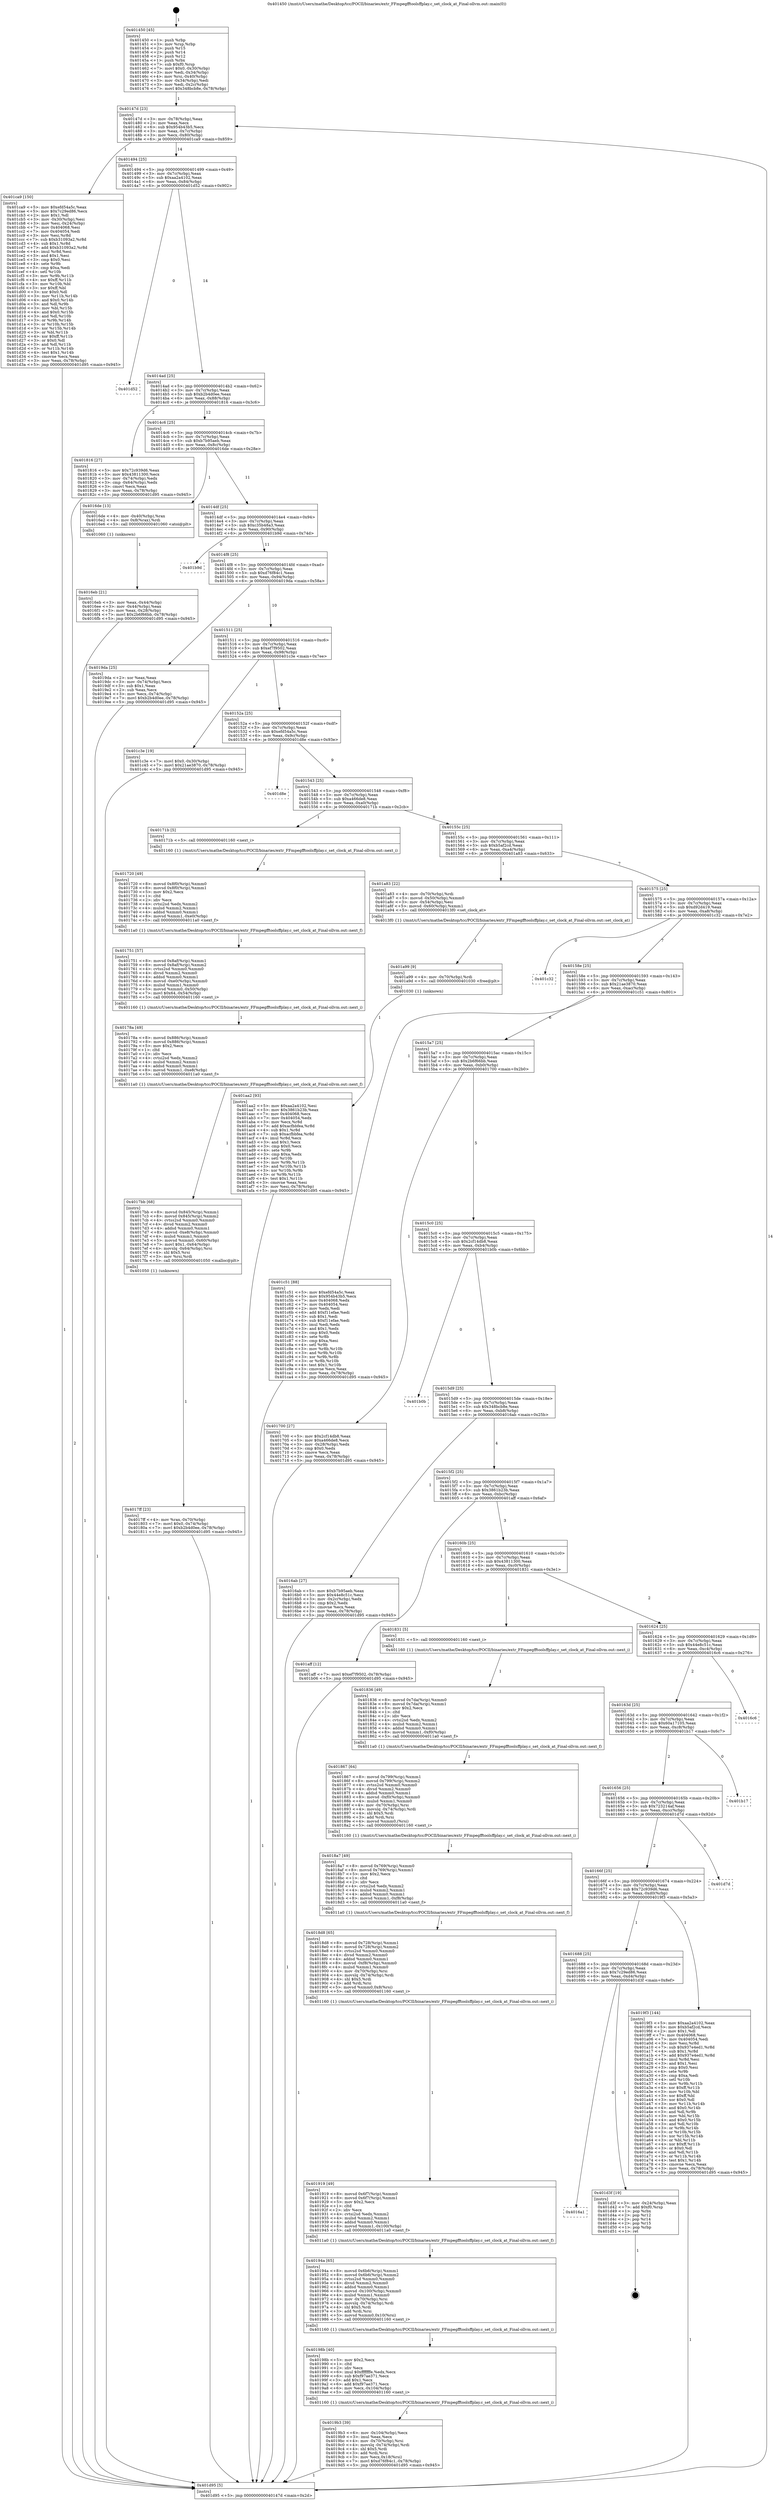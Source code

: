digraph "0x401450" {
  label = "0x401450 (/mnt/c/Users/mathe/Desktop/tcc/POCII/binaries/extr_FFmpegfftoolsffplay.c_set_clock_at_Final-ollvm.out::main(0))"
  labelloc = "t"
  node[shape=record]

  Entry [label="",width=0.3,height=0.3,shape=circle,fillcolor=black,style=filled]
  "0x40147d" [label="{
     0x40147d [23]\l
     | [instrs]\l
     &nbsp;&nbsp;0x40147d \<+3\>: mov -0x78(%rbp),%eax\l
     &nbsp;&nbsp;0x401480 \<+2\>: mov %eax,%ecx\l
     &nbsp;&nbsp;0x401482 \<+6\>: sub $0x954b43b5,%ecx\l
     &nbsp;&nbsp;0x401488 \<+3\>: mov %eax,-0x7c(%rbp)\l
     &nbsp;&nbsp;0x40148b \<+3\>: mov %ecx,-0x80(%rbp)\l
     &nbsp;&nbsp;0x40148e \<+6\>: je 0000000000401ca9 \<main+0x859\>\l
  }"]
  "0x401ca9" [label="{
     0x401ca9 [150]\l
     | [instrs]\l
     &nbsp;&nbsp;0x401ca9 \<+5\>: mov $0xefd54a5c,%eax\l
     &nbsp;&nbsp;0x401cae \<+5\>: mov $0x7c29ed86,%ecx\l
     &nbsp;&nbsp;0x401cb3 \<+2\>: mov $0x1,%dl\l
     &nbsp;&nbsp;0x401cb5 \<+3\>: mov -0x30(%rbp),%esi\l
     &nbsp;&nbsp;0x401cb8 \<+3\>: mov %esi,-0x24(%rbp)\l
     &nbsp;&nbsp;0x401cbb \<+7\>: mov 0x404068,%esi\l
     &nbsp;&nbsp;0x401cc2 \<+7\>: mov 0x404054,%edi\l
     &nbsp;&nbsp;0x401cc9 \<+3\>: mov %esi,%r8d\l
     &nbsp;&nbsp;0x401ccc \<+7\>: sub $0xb31093a2,%r8d\l
     &nbsp;&nbsp;0x401cd3 \<+4\>: sub $0x1,%r8d\l
     &nbsp;&nbsp;0x401cd7 \<+7\>: add $0xb31093a2,%r8d\l
     &nbsp;&nbsp;0x401cde \<+4\>: imul %r8d,%esi\l
     &nbsp;&nbsp;0x401ce2 \<+3\>: and $0x1,%esi\l
     &nbsp;&nbsp;0x401ce5 \<+3\>: cmp $0x0,%esi\l
     &nbsp;&nbsp;0x401ce8 \<+4\>: sete %r9b\l
     &nbsp;&nbsp;0x401cec \<+3\>: cmp $0xa,%edi\l
     &nbsp;&nbsp;0x401cef \<+4\>: setl %r10b\l
     &nbsp;&nbsp;0x401cf3 \<+3\>: mov %r9b,%r11b\l
     &nbsp;&nbsp;0x401cf6 \<+4\>: xor $0xff,%r11b\l
     &nbsp;&nbsp;0x401cfa \<+3\>: mov %r10b,%bl\l
     &nbsp;&nbsp;0x401cfd \<+3\>: xor $0xff,%bl\l
     &nbsp;&nbsp;0x401d00 \<+3\>: xor $0x0,%dl\l
     &nbsp;&nbsp;0x401d03 \<+3\>: mov %r11b,%r14b\l
     &nbsp;&nbsp;0x401d06 \<+4\>: and $0x0,%r14b\l
     &nbsp;&nbsp;0x401d0a \<+3\>: and %dl,%r9b\l
     &nbsp;&nbsp;0x401d0d \<+3\>: mov %bl,%r15b\l
     &nbsp;&nbsp;0x401d10 \<+4\>: and $0x0,%r15b\l
     &nbsp;&nbsp;0x401d14 \<+3\>: and %dl,%r10b\l
     &nbsp;&nbsp;0x401d17 \<+3\>: or %r9b,%r14b\l
     &nbsp;&nbsp;0x401d1a \<+3\>: or %r10b,%r15b\l
     &nbsp;&nbsp;0x401d1d \<+3\>: xor %r15b,%r14b\l
     &nbsp;&nbsp;0x401d20 \<+3\>: or %bl,%r11b\l
     &nbsp;&nbsp;0x401d23 \<+4\>: xor $0xff,%r11b\l
     &nbsp;&nbsp;0x401d27 \<+3\>: or $0x0,%dl\l
     &nbsp;&nbsp;0x401d2a \<+3\>: and %dl,%r11b\l
     &nbsp;&nbsp;0x401d2d \<+3\>: or %r11b,%r14b\l
     &nbsp;&nbsp;0x401d30 \<+4\>: test $0x1,%r14b\l
     &nbsp;&nbsp;0x401d34 \<+3\>: cmovne %ecx,%eax\l
     &nbsp;&nbsp;0x401d37 \<+3\>: mov %eax,-0x78(%rbp)\l
     &nbsp;&nbsp;0x401d3a \<+5\>: jmp 0000000000401d95 \<main+0x945\>\l
  }"]
  "0x401494" [label="{
     0x401494 [25]\l
     | [instrs]\l
     &nbsp;&nbsp;0x401494 \<+5\>: jmp 0000000000401499 \<main+0x49\>\l
     &nbsp;&nbsp;0x401499 \<+3\>: mov -0x7c(%rbp),%eax\l
     &nbsp;&nbsp;0x40149c \<+5\>: sub $0xaa2a4102,%eax\l
     &nbsp;&nbsp;0x4014a1 \<+6\>: mov %eax,-0x84(%rbp)\l
     &nbsp;&nbsp;0x4014a7 \<+6\>: je 0000000000401d52 \<main+0x902\>\l
  }"]
  Exit [label="",width=0.3,height=0.3,shape=circle,fillcolor=black,style=filled,peripheries=2]
  "0x401d52" [label="{
     0x401d52\l
  }", style=dashed]
  "0x4014ad" [label="{
     0x4014ad [25]\l
     | [instrs]\l
     &nbsp;&nbsp;0x4014ad \<+5\>: jmp 00000000004014b2 \<main+0x62\>\l
     &nbsp;&nbsp;0x4014b2 \<+3\>: mov -0x7c(%rbp),%eax\l
     &nbsp;&nbsp;0x4014b5 \<+5\>: sub $0xb2b4d0ee,%eax\l
     &nbsp;&nbsp;0x4014ba \<+6\>: mov %eax,-0x88(%rbp)\l
     &nbsp;&nbsp;0x4014c0 \<+6\>: je 0000000000401816 \<main+0x3c6\>\l
  }"]
  "0x4016a1" [label="{
     0x4016a1\l
  }", style=dashed]
  "0x401816" [label="{
     0x401816 [27]\l
     | [instrs]\l
     &nbsp;&nbsp;0x401816 \<+5\>: mov $0x72c939d6,%eax\l
     &nbsp;&nbsp;0x40181b \<+5\>: mov $0x43811300,%ecx\l
     &nbsp;&nbsp;0x401820 \<+3\>: mov -0x74(%rbp),%edx\l
     &nbsp;&nbsp;0x401823 \<+3\>: cmp -0x64(%rbp),%edx\l
     &nbsp;&nbsp;0x401826 \<+3\>: cmovl %ecx,%eax\l
     &nbsp;&nbsp;0x401829 \<+3\>: mov %eax,-0x78(%rbp)\l
     &nbsp;&nbsp;0x40182c \<+5\>: jmp 0000000000401d95 \<main+0x945\>\l
  }"]
  "0x4014c6" [label="{
     0x4014c6 [25]\l
     | [instrs]\l
     &nbsp;&nbsp;0x4014c6 \<+5\>: jmp 00000000004014cb \<main+0x7b\>\l
     &nbsp;&nbsp;0x4014cb \<+3\>: mov -0x7c(%rbp),%eax\l
     &nbsp;&nbsp;0x4014ce \<+5\>: sub $0xb7b95aeb,%eax\l
     &nbsp;&nbsp;0x4014d3 \<+6\>: mov %eax,-0x8c(%rbp)\l
     &nbsp;&nbsp;0x4014d9 \<+6\>: je 00000000004016de \<main+0x28e\>\l
  }"]
  "0x401d3f" [label="{
     0x401d3f [19]\l
     | [instrs]\l
     &nbsp;&nbsp;0x401d3f \<+3\>: mov -0x24(%rbp),%eax\l
     &nbsp;&nbsp;0x401d42 \<+7\>: add $0xf0,%rsp\l
     &nbsp;&nbsp;0x401d49 \<+1\>: pop %rbx\l
     &nbsp;&nbsp;0x401d4a \<+2\>: pop %r12\l
     &nbsp;&nbsp;0x401d4c \<+2\>: pop %r14\l
     &nbsp;&nbsp;0x401d4e \<+2\>: pop %r15\l
     &nbsp;&nbsp;0x401d50 \<+1\>: pop %rbp\l
     &nbsp;&nbsp;0x401d51 \<+1\>: ret\l
  }"]
  "0x4016de" [label="{
     0x4016de [13]\l
     | [instrs]\l
     &nbsp;&nbsp;0x4016de \<+4\>: mov -0x40(%rbp),%rax\l
     &nbsp;&nbsp;0x4016e2 \<+4\>: mov 0x8(%rax),%rdi\l
     &nbsp;&nbsp;0x4016e6 \<+5\>: call 0000000000401060 \<atoi@plt\>\l
     | [calls]\l
     &nbsp;&nbsp;0x401060 \{1\} (unknown)\l
  }"]
  "0x4014df" [label="{
     0x4014df [25]\l
     | [instrs]\l
     &nbsp;&nbsp;0x4014df \<+5\>: jmp 00000000004014e4 \<main+0x94\>\l
     &nbsp;&nbsp;0x4014e4 \<+3\>: mov -0x7c(%rbp),%eax\l
     &nbsp;&nbsp;0x4014e7 \<+5\>: sub $0xc35b48a3,%eax\l
     &nbsp;&nbsp;0x4014ec \<+6\>: mov %eax,-0x90(%rbp)\l
     &nbsp;&nbsp;0x4014f2 \<+6\>: je 0000000000401b9d \<main+0x74d\>\l
  }"]
  "0x401aa2" [label="{
     0x401aa2 [93]\l
     | [instrs]\l
     &nbsp;&nbsp;0x401aa2 \<+5\>: mov $0xaa2a4102,%esi\l
     &nbsp;&nbsp;0x401aa7 \<+5\>: mov $0x3861b23b,%eax\l
     &nbsp;&nbsp;0x401aac \<+7\>: mov 0x404068,%ecx\l
     &nbsp;&nbsp;0x401ab3 \<+7\>: mov 0x404054,%edx\l
     &nbsp;&nbsp;0x401aba \<+3\>: mov %ecx,%r8d\l
     &nbsp;&nbsp;0x401abd \<+7\>: add $0xacfbbfea,%r8d\l
     &nbsp;&nbsp;0x401ac4 \<+4\>: sub $0x1,%r8d\l
     &nbsp;&nbsp;0x401ac8 \<+7\>: sub $0xacfbbfea,%r8d\l
     &nbsp;&nbsp;0x401acf \<+4\>: imul %r8d,%ecx\l
     &nbsp;&nbsp;0x401ad3 \<+3\>: and $0x1,%ecx\l
     &nbsp;&nbsp;0x401ad6 \<+3\>: cmp $0x0,%ecx\l
     &nbsp;&nbsp;0x401ad9 \<+4\>: sete %r9b\l
     &nbsp;&nbsp;0x401add \<+3\>: cmp $0xa,%edx\l
     &nbsp;&nbsp;0x401ae0 \<+4\>: setl %r10b\l
     &nbsp;&nbsp;0x401ae4 \<+3\>: mov %r9b,%r11b\l
     &nbsp;&nbsp;0x401ae7 \<+3\>: and %r10b,%r11b\l
     &nbsp;&nbsp;0x401aea \<+3\>: xor %r10b,%r9b\l
     &nbsp;&nbsp;0x401aed \<+3\>: or %r9b,%r11b\l
     &nbsp;&nbsp;0x401af0 \<+4\>: test $0x1,%r11b\l
     &nbsp;&nbsp;0x401af4 \<+3\>: cmovne %eax,%esi\l
     &nbsp;&nbsp;0x401af7 \<+3\>: mov %esi,-0x78(%rbp)\l
     &nbsp;&nbsp;0x401afa \<+5\>: jmp 0000000000401d95 \<main+0x945\>\l
  }"]
  "0x401b9d" [label="{
     0x401b9d\l
  }", style=dashed]
  "0x4014f8" [label="{
     0x4014f8 [25]\l
     | [instrs]\l
     &nbsp;&nbsp;0x4014f8 \<+5\>: jmp 00000000004014fd \<main+0xad\>\l
     &nbsp;&nbsp;0x4014fd \<+3\>: mov -0x7c(%rbp),%eax\l
     &nbsp;&nbsp;0x401500 \<+5\>: sub $0xd76f84c1,%eax\l
     &nbsp;&nbsp;0x401505 \<+6\>: mov %eax,-0x94(%rbp)\l
     &nbsp;&nbsp;0x40150b \<+6\>: je 00000000004019da \<main+0x58a\>\l
  }"]
  "0x401a99" [label="{
     0x401a99 [9]\l
     | [instrs]\l
     &nbsp;&nbsp;0x401a99 \<+4\>: mov -0x70(%rbp),%rdi\l
     &nbsp;&nbsp;0x401a9d \<+5\>: call 0000000000401030 \<free@plt\>\l
     | [calls]\l
     &nbsp;&nbsp;0x401030 \{1\} (unknown)\l
  }"]
  "0x4019da" [label="{
     0x4019da [25]\l
     | [instrs]\l
     &nbsp;&nbsp;0x4019da \<+2\>: xor %eax,%eax\l
     &nbsp;&nbsp;0x4019dc \<+3\>: mov -0x74(%rbp),%ecx\l
     &nbsp;&nbsp;0x4019df \<+3\>: sub $0x1,%eax\l
     &nbsp;&nbsp;0x4019e2 \<+2\>: sub %eax,%ecx\l
     &nbsp;&nbsp;0x4019e4 \<+3\>: mov %ecx,-0x74(%rbp)\l
     &nbsp;&nbsp;0x4019e7 \<+7\>: movl $0xb2b4d0ee,-0x78(%rbp)\l
     &nbsp;&nbsp;0x4019ee \<+5\>: jmp 0000000000401d95 \<main+0x945\>\l
  }"]
  "0x401511" [label="{
     0x401511 [25]\l
     | [instrs]\l
     &nbsp;&nbsp;0x401511 \<+5\>: jmp 0000000000401516 \<main+0xc6\>\l
     &nbsp;&nbsp;0x401516 \<+3\>: mov -0x7c(%rbp),%eax\l
     &nbsp;&nbsp;0x401519 \<+5\>: sub $0xef7f9502,%eax\l
     &nbsp;&nbsp;0x40151e \<+6\>: mov %eax,-0x98(%rbp)\l
     &nbsp;&nbsp;0x401524 \<+6\>: je 0000000000401c3e \<main+0x7ee\>\l
  }"]
  "0x401688" [label="{
     0x401688 [25]\l
     | [instrs]\l
     &nbsp;&nbsp;0x401688 \<+5\>: jmp 000000000040168d \<main+0x23d\>\l
     &nbsp;&nbsp;0x40168d \<+3\>: mov -0x7c(%rbp),%eax\l
     &nbsp;&nbsp;0x401690 \<+5\>: sub $0x7c29ed86,%eax\l
     &nbsp;&nbsp;0x401695 \<+6\>: mov %eax,-0xd4(%rbp)\l
     &nbsp;&nbsp;0x40169b \<+6\>: je 0000000000401d3f \<main+0x8ef\>\l
  }"]
  "0x401c3e" [label="{
     0x401c3e [19]\l
     | [instrs]\l
     &nbsp;&nbsp;0x401c3e \<+7\>: movl $0x0,-0x30(%rbp)\l
     &nbsp;&nbsp;0x401c45 \<+7\>: movl $0x21ae3870,-0x78(%rbp)\l
     &nbsp;&nbsp;0x401c4c \<+5\>: jmp 0000000000401d95 \<main+0x945\>\l
  }"]
  "0x40152a" [label="{
     0x40152a [25]\l
     | [instrs]\l
     &nbsp;&nbsp;0x40152a \<+5\>: jmp 000000000040152f \<main+0xdf\>\l
     &nbsp;&nbsp;0x40152f \<+3\>: mov -0x7c(%rbp),%eax\l
     &nbsp;&nbsp;0x401532 \<+5\>: sub $0xefd54a5c,%eax\l
     &nbsp;&nbsp;0x401537 \<+6\>: mov %eax,-0x9c(%rbp)\l
     &nbsp;&nbsp;0x40153d \<+6\>: je 0000000000401d8e \<main+0x93e\>\l
  }"]
  "0x4019f3" [label="{
     0x4019f3 [144]\l
     | [instrs]\l
     &nbsp;&nbsp;0x4019f3 \<+5\>: mov $0xaa2a4102,%eax\l
     &nbsp;&nbsp;0x4019f8 \<+5\>: mov $0xb5af2cd,%ecx\l
     &nbsp;&nbsp;0x4019fd \<+2\>: mov $0x1,%dl\l
     &nbsp;&nbsp;0x4019ff \<+7\>: mov 0x404068,%esi\l
     &nbsp;&nbsp;0x401a06 \<+7\>: mov 0x404054,%edi\l
     &nbsp;&nbsp;0x401a0d \<+3\>: mov %esi,%r8d\l
     &nbsp;&nbsp;0x401a10 \<+7\>: sub $0x937e4ed1,%r8d\l
     &nbsp;&nbsp;0x401a17 \<+4\>: sub $0x1,%r8d\l
     &nbsp;&nbsp;0x401a1b \<+7\>: add $0x937e4ed1,%r8d\l
     &nbsp;&nbsp;0x401a22 \<+4\>: imul %r8d,%esi\l
     &nbsp;&nbsp;0x401a26 \<+3\>: and $0x1,%esi\l
     &nbsp;&nbsp;0x401a29 \<+3\>: cmp $0x0,%esi\l
     &nbsp;&nbsp;0x401a2c \<+4\>: sete %r9b\l
     &nbsp;&nbsp;0x401a30 \<+3\>: cmp $0xa,%edi\l
     &nbsp;&nbsp;0x401a33 \<+4\>: setl %r10b\l
     &nbsp;&nbsp;0x401a37 \<+3\>: mov %r9b,%r11b\l
     &nbsp;&nbsp;0x401a3a \<+4\>: xor $0xff,%r11b\l
     &nbsp;&nbsp;0x401a3e \<+3\>: mov %r10b,%bl\l
     &nbsp;&nbsp;0x401a41 \<+3\>: xor $0xff,%bl\l
     &nbsp;&nbsp;0x401a44 \<+3\>: xor $0x0,%dl\l
     &nbsp;&nbsp;0x401a47 \<+3\>: mov %r11b,%r14b\l
     &nbsp;&nbsp;0x401a4a \<+4\>: and $0x0,%r14b\l
     &nbsp;&nbsp;0x401a4e \<+3\>: and %dl,%r9b\l
     &nbsp;&nbsp;0x401a51 \<+3\>: mov %bl,%r15b\l
     &nbsp;&nbsp;0x401a54 \<+4\>: and $0x0,%r15b\l
     &nbsp;&nbsp;0x401a58 \<+3\>: and %dl,%r10b\l
     &nbsp;&nbsp;0x401a5b \<+3\>: or %r9b,%r14b\l
     &nbsp;&nbsp;0x401a5e \<+3\>: or %r10b,%r15b\l
     &nbsp;&nbsp;0x401a61 \<+3\>: xor %r15b,%r14b\l
     &nbsp;&nbsp;0x401a64 \<+3\>: or %bl,%r11b\l
     &nbsp;&nbsp;0x401a67 \<+4\>: xor $0xff,%r11b\l
     &nbsp;&nbsp;0x401a6b \<+3\>: or $0x0,%dl\l
     &nbsp;&nbsp;0x401a6e \<+3\>: and %dl,%r11b\l
     &nbsp;&nbsp;0x401a71 \<+3\>: or %r11b,%r14b\l
     &nbsp;&nbsp;0x401a74 \<+4\>: test $0x1,%r14b\l
     &nbsp;&nbsp;0x401a78 \<+3\>: cmovne %ecx,%eax\l
     &nbsp;&nbsp;0x401a7b \<+3\>: mov %eax,-0x78(%rbp)\l
     &nbsp;&nbsp;0x401a7e \<+5\>: jmp 0000000000401d95 \<main+0x945\>\l
  }"]
  "0x401d8e" [label="{
     0x401d8e\l
  }", style=dashed]
  "0x401543" [label="{
     0x401543 [25]\l
     | [instrs]\l
     &nbsp;&nbsp;0x401543 \<+5\>: jmp 0000000000401548 \<main+0xf8\>\l
     &nbsp;&nbsp;0x401548 \<+3\>: mov -0x7c(%rbp),%eax\l
     &nbsp;&nbsp;0x40154b \<+5\>: sub $0xa466de8,%eax\l
     &nbsp;&nbsp;0x401550 \<+6\>: mov %eax,-0xa0(%rbp)\l
     &nbsp;&nbsp;0x401556 \<+6\>: je 000000000040171b \<main+0x2cb\>\l
  }"]
  "0x40166f" [label="{
     0x40166f [25]\l
     | [instrs]\l
     &nbsp;&nbsp;0x40166f \<+5\>: jmp 0000000000401674 \<main+0x224\>\l
     &nbsp;&nbsp;0x401674 \<+3\>: mov -0x7c(%rbp),%eax\l
     &nbsp;&nbsp;0x401677 \<+5\>: sub $0x72c939d6,%eax\l
     &nbsp;&nbsp;0x40167c \<+6\>: mov %eax,-0xd0(%rbp)\l
     &nbsp;&nbsp;0x401682 \<+6\>: je 00000000004019f3 \<main+0x5a3\>\l
  }"]
  "0x40171b" [label="{
     0x40171b [5]\l
     | [instrs]\l
     &nbsp;&nbsp;0x40171b \<+5\>: call 0000000000401160 \<next_i\>\l
     | [calls]\l
     &nbsp;&nbsp;0x401160 \{1\} (/mnt/c/Users/mathe/Desktop/tcc/POCII/binaries/extr_FFmpegfftoolsffplay.c_set_clock_at_Final-ollvm.out::next_i)\l
  }"]
  "0x40155c" [label="{
     0x40155c [25]\l
     | [instrs]\l
     &nbsp;&nbsp;0x40155c \<+5\>: jmp 0000000000401561 \<main+0x111\>\l
     &nbsp;&nbsp;0x401561 \<+3\>: mov -0x7c(%rbp),%eax\l
     &nbsp;&nbsp;0x401564 \<+5\>: sub $0xb5af2cd,%eax\l
     &nbsp;&nbsp;0x401569 \<+6\>: mov %eax,-0xa4(%rbp)\l
     &nbsp;&nbsp;0x40156f \<+6\>: je 0000000000401a83 \<main+0x633\>\l
  }"]
  "0x401d7d" [label="{
     0x401d7d\l
  }", style=dashed]
  "0x401a83" [label="{
     0x401a83 [22]\l
     | [instrs]\l
     &nbsp;&nbsp;0x401a83 \<+4\>: mov -0x70(%rbp),%rdi\l
     &nbsp;&nbsp;0x401a87 \<+5\>: movsd -0x50(%rbp),%xmm0\l
     &nbsp;&nbsp;0x401a8c \<+3\>: mov -0x54(%rbp),%esi\l
     &nbsp;&nbsp;0x401a8f \<+5\>: movsd -0x60(%rbp),%xmm1\l
     &nbsp;&nbsp;0x401a94 \<+5\>: call 00000000004013f0 \<set_clock_at\>\l
     | [calls]\l
     &nbsp;&nbsp;0x4013f0 \{1\} (/mnt/c/Users/mathe/Desktop/tcc/POCII/binaries/extr_FFmpegfftoolsffplay.c_set_clock_at_Final-ollvm.out::set_clock_at)\l
  }"]
  "0x401575" [label="{
     0x401575 [25]\l
     | [instrs]\l
     &nbsp;&nbsp;0x401575 \<+5\>: jmp 000000000040157a \<main+0x12a\>\l
     &nbsp;&nbsp;0x40157a \<+3\>: mov -0x7c(%rbp),%eax\l
     &nbsp;&nbsp;0x40157d \<+5\>: sub $0xd92d419,%eax\l
     &nbsp;&nbsp;0x401582 \<+6\>: mov %eax,-0xa8(%rbp)\l
     &nbsp;&nbsp;0x401588 \<+6\>: je 0000000000401c32 \<main+0x7e2\>\l
  }"]
  "0x401656" [label="{
     0x401656 [25]\l
     | [instrs]\l
     &nbsp;&nbsp;0x401656 \<+5\>: jmp 000000000040165b \<main+0x20b\>\l
     &nbsp;&nbsp;0x40165b \<+3\>: mov -0x7c(%rbp),%eax\l
     &nbsp;&nbsp;0x40165e \<+5\>: sub $0x723214af,%eax\l
     &nbsp;&nbsp;0x401663 \<+6\>: mov %eax,-0xcc(%rbp)\l
     &nbsp;&nbsp;0x401669 \<+6\>: je 0000000000401d7d \<main+0x92d\>\l
  }"]
  "0x401c32" [label="{
     0x401c32\l
  }", style=dashed]
  "0x40158e" [label="{
     0x40158e [25]\l
     | [instrs]\l
     &nbsp;&nbsp;0x40158e \<+5\>: jmp 0000000000401593 \<main+0x143\>\l
     &nbsp;&nbsp;0x401593 \<+3\>: mov -0x7c(%rbp),%eax\l
     &nbsp;&nbsp;0x401596 \<+5\>: sub $0x21ae3870,%eax\l
     &nbsp;&nbsp;0x40159b \<+6\>: mov %eax,-0xac(%rbp)\l
     &nbsp;&nbsp;0x4015a1 \<+6\>: je 0000000000401c51 \<main+0x801\>\l
  }"]
  "0x401b17" [label="{
     0x401b17\l
  }", style=dashed]
  "0x401c51" [label="{
     0x401c51 [88]\l
     | [instrs]\l
     &nbsp;&nbsp;0x401c51 \<+5\>: mov $0xefd54a5c,%eax\l
     &nbsp;&nbsp;0x401c56 \<+5\>: mov $0x954b43b5,%ecx\l
     &nbsp;&nbsp;0x401c5b \<+7\>: mov 0x404068,%edx\l
     &nbsp;&nbsp;0x401c62 \<+7\>: mov 0x404054,%esi\l
     &nbsp;&nbsp;0x401c69 \<+2\>: mov %edx,%edi\l
     &nbsp;&nbsp;0x401c6b \<+6\>: add $0xf11efae,%edi\l
     &nbsp;&nbsp;0x401c71 \<+3\>: sub $0x1,%edi\l
     &nbsp;&nbsp;0x401c74 \<+6\>: sub $0xf11efae,%edi\l
     &nbsp;&nbsp;0x401c7a \<+3\>: imul %edi,%edx\l
     &nbsp;&nbsp;0x401c7d \<+3\>: and $0x1,%edx\l
     &nbsp;&nbsp;0x401c80 \<+3\>: cmp $0x0,%edx\l
     &nbsp;&nbsp;0x401c83 \<+4\>: sete %r8b\l
     &nbsp;&nbsp;0x401c87 \<+3\>: cmp $0xa,%esi\l
     &nbsp;&nbsp;0x401c8a \<+4\>: setl %r9b\l
     &nbsp;&nbsp;0x401c8e \<+3\>: mov %r8b,%r10b\l
     &nbsp;&nbsp;0x401c91 \<+3\>: and %r9b,%r10b\l
     &nbsp;&nbsp;0x401c94 \<+3\>: xor %r9b,%r8b\l
     &nbsp;&nbsp;0x401c97 \<+3\>: or %r8b,%r10b\l
     &nbsp;&nbsp;0x401c9a \<+4\>: test $0x1,%r10b\l
     &nbsp;&nbsp;0x401c9e \<+3\>: cmovne %ecx,%eax\l
     &nbsp;&nbsp;0x401ca1 \<+3\>: mov %eax,-0x78(%rbp)\l
     &nbsp;&nbsp;0x401ca4 \<+5\>: jmp 0000000000401d95 \<main+0x945\>\l
  }"]
  "0x4015a7" [label="{
     0x4015a7 [25]\l
     | [instrs]\l
     &nbsp;&nbsp;0x4015a7 \<+5\>: jmp 00000000004015ac \<main+0x15c\>\l
     &nbsp;&nbsp;0x4015ac \<+3\>: mov -0x7c(%rbp),%eax\l
     &nbsp;&nbsp;0x4015af \<+5\>: sub $0x2b6f66bb,%eax\l
     &nbsp;&nbsp;0x4015b4 \<+6\>: mov %eax,-0xb0(%rbp)\l
     &nbsp;&nbsp;0x4015ba \<+6\>: je 0000000000401700 \<main+0x2b0\>\l
  }"]
  "0x40163d" [label="{
     0x40163d [25]\l
     | [instrs]\l
     &nbsp;&nbsp;0x40163d \<+5\>: jmp 0000000000401642 \<main+0x1f2\>\l
     &nbsp;&nbsp;0x401642 \<+3\>: mov -0x7c(%rbp),%eax\l
     &nbsp;&nbsp;0x401645 \<+5\>: sub $0x60a17105,%eax\l
     &nbsp;&nbsp;0x40164a \<+6\>: mov %eax,-0xc8(%rbp)\l
     &nbsp;&nbsp;0x401650 \<+6\>: je 0000000000401b17 \<main+0x6c7\>\l
  }"]
  "0x401700" [label="{
     0x401700 [27]\l
     | [instrs]\l
     &nbsp;&nbsp;0x401700 \<+5\>: mov $0x2cf14db8,%eax\l
     &nbsp;&nbsp;0x401705 \<+5\>: mov $0xa466de8,%ecx\l
     &nbsp;&nbsp;0x40170a \<+3\>: mov -0x28(%rbp),%edx\l
     &nbsp;&nbsp;0x40170d \<+3\>: cmp $0x0,%edx\l
     &nbsp;&nbsp;0x401710 \<+3\>: cmove %ecx,%eax\l
     &nbsp;&nbsp;0x401713 \<+3\>: mov %eax,-0x78(%rbp)\l
     &nbsp;&nbsp;0x401716 \<+5\>: jmp 0000000000401d95 \<main+0x945\>\l
  }"]
  "0x4015c0" [label="{
     0x4015c0 [25]\l
     | [instrs]\l
     &nbsp;&nbsp;0x4015c0 \<+5\>: jmp 00000000004015c5 \<main+0x175\>\l
     &nbsp;&nbsp;0x4015c5 \<+3\>: mov -0x7c(%rbp),%eax\l
     &nbsp;&nbsp;0x4015c8 \<+5\>: sub $0x2cf14db8,%eax\l
     &nbsp;&nbsp;0x4015cd \<+6\>: mov %eax,-0xb4(%rbp)\l
     &nbsp;&nbsp;0x4015d3 \<+6\>: je 0000000000401b0b \<main+0x6bb\>\l
  }"]
  "0x4016c6" [label="{
     0x4016c6\l
  }", style=dashed]
  "0x401b0b" [label="{
     0x401b0b\l
  }", style=dashed]
  "0x4015d9" [label="{
     0x4015d9 [25]\l
     | [instrs]\l
     &nbsp;&nbsp;0x4015d9 \<+5\>: jmp 00000000004015de \<main+0x18e\>\l
     &nbsp;&nbsp;0x4015de \<+3\>: mov -0x7c(%rbp),%eax\l
     &nbsp;&nbsp;0x4015e1 \<+5\>: sub $0x348bcb8e,%eax\l
     &nbsp;&nbsp;0x4015e6 \<+6\>: mov %eax,-0xb8(%rbp)\l
     &nbsp;&nbsp;0x4015ec \<+6\>: je 00000000004016ab \<main+0x25b\>\l
  }"]
  "0x4019b3" [label="{
     0x4019b3 [39]\l
     | [instrs]\l
     &nbsp;&nbsp;0x4019b3 \<+6\>: mov -0x104(%rbp),%ecx\l
     &nbsp;&nbsp;0x4019b9 \<+3\>: imul %eax,%ecx\l
     &nbsp;&nbsp;0x4019bc \<+4\>: mov -0x70(%rbp),%rsi\l
     &nbsp;&nbsp;0x4019c0 \<+4\>: movslq -0x74(%rbp),%rdi\l
     &nbsp;&nbsp;0x4019c4 \<+4\>: shl $0x5,%rdi\l
     &nbsp;&nbsp;0x4019c8 \<+3\>: add %rdi,%rsi\l
     &nbsp;&nbsp;0x4019cb \<+3\>: mov %ecx,0x18(%rsi)\l
     &nbsp;&nbsp;0x4019ce \<+7\>: movl $0xd76f84c1,-0x78(%rbp)\l
     &nbsp;&nbsp;0x4019d5 \<+5\>: jmp 0000000000401d95 \<main+0x945\>\l
  }"]
  "0x4016ab" [label="{
     0x4016ab [27]\l
     | [instrs]\l
     &nbsp;&nbsp;0x4016ab \<+5\>: mov $0xb7b95aeb,%eax\l
     &nbsp;&nbsp;0x4016b0 \<+5\>: mov $0x44e8c51c,%ecx\l
     &nbsp;&nbsp;0x4016b5 \<+3\>: mov -0x2c(%rbp),%edx\l
     &nbsp;&nbsp;0x4016b8 \<+3\>: cmp $0x2,%edx\l
     &nbsp;&nbsp;0x4016bb \<+3\>: cmovne %ecx,%eax\l
     &nbsp;&nbsp;0x4016be \<+3\>: mov %eax,-0x78(%rbp)\l
     &nbsp;&nbsp;0x4016c1 \<+5\>: jmp 0000000000401d95 \<main+0x945\>\l
  }"]
  "0x4015f2" [label="{
     0x4015f2 [25]\l
     | [instrs]\l
     &nbsp;&nbsp;0x4015f2 \<+5\>: jmp 00000000004015f7 \<main+0x1a7\>\l
     &nbsp;&nbsp;0x4015f7 \<+3\>: mov -0x7c(%rbp),%eax\l
     &nbsp;&nbsp;0x4015fa \<+5\>: sub $0x3861b23b,%eax\l
     &nbsp;&nbsp;0x4015ff \<+6\>: mov %eax,-0xbc(%rbp)\l
     &nbsp;&nbsp;0x401605 \<+6\>: je 0000000000401aff \<main+0x6af\>\l
  }"]
  "0x401d95" [label="{
     0x401d95 [5]\l
     | [instrs]\l
     &nbsp;&nbsp;0x401d95 \<+5\>: jmp 000000000040147d \<main+0x2d\>\l
  }"]
  "0x401450" [label="{
     0x401450 [45]\l
     | [instrs]\l
     &nbsp;&nbsp;0x401450 \<+1\>: push %rbp\l
     &nbsp;&nbsp;0x401451 \<+3\>: mov %rsp,%rbp\l
     &nbsp;&nbsp;0x401454 \<+2\>: push %r15\l
     &nbsp;&nbsp;0x401456 \<+2\>: push %r14\l
     &nbsp;&nbsp;0x401458 \<+2\>: push %r12\l
     &nbsp;&nbsp;0x40145a \<+1\>: push %rbx\l
     &nbsp;&nbsp;0x40145b \<+7\>: sub $0xf0,%rsp\l
     &nbsp;&nbsp;0x401462 \<+7\>: movl $0x0,-0x30(%rbp)\l
     &nbsp;&nbsp;0x401469 \<+3\>: mov %edi,-0x34(%rbp)\l
     &nbsp;&nbsp;0x40146c \<+4\>: mov %rsi,-0x40(%rbp)\l
     &nbsp;&nbsp;0x401470 \<+3\>: mov -0x34(%rbp),%edi\l
     &nbsp;&nbsp;0x401473 \<+3\>: mov %edi,-0x2c(%rbp)\l
     &nbsp;&nbsp;0x401476 \<+7\>: movl $0x348bcb8e,-0x78(%rbp)\l
  }"]
  "0x4016eb" [label="{
     0x4016eb [21]\l
     | [instrs]\l
     &nbsp;&nbsp;0x4016eb \<+3\>: mov %eax,-0x44(%rbp)\l
     &nbsp;&nbsp;0x4016ee \<+3\>: mov -0x44(%rbp),%eax\l
     &nbsp;&nbsp;0x4016f1 \<+3\>: mov %eax,-0x28(%rbp)\l
     &nbsp;&nbsp;0x4016f4 \<+7\>: movl $0x2b6f66bb,-0x78(%rbp)\l
     &nbsp;&nbsp;0x4016fb \<+5\>: jmp 0000000000401d95 \<main+0x945\>\l
  }"]
  "0x401720" [label="{
     0x401720 [49]\l
     | [instrs]\l
     &nbsp;&nbsp;0x401720 \<+8\>: movsd 0x8f0(%rip),%xmm0\l
     &nbsp;&nbsp;0x401728 \<+8\>: movsd 0x8f0(%rip),%xmm1\l
     &nbsp;&nbsp;0x401730 \<+5\>: mov $0x2,%ecx\l
     &nbsp;&nbsp;0x401735 \<+1\>: cltd\l
     &nbsp;&nbsp;0x401736 \<+2\>: idiv %ecx\l
     &nbsp;&nbsp;0x401738 \<+4\>: cvtsi2sd %edx,%xmm2\l
     &nbsp;&nbsp;0x40173c \<+4\>: mulsd %xmm2,%xmm1\l
     &nbsp;&nbsp;0x401740 \<+4\>: addsd %xmm0,%xmm1\l
     &nbsp;&nbsp;0x401744 \<+8\>: movsd %xmm1,-0xe0(%rbp)\l
     &nbsp;&nbsp;0x40174c \<+5\>: call 00000000004011a0 \<next_f\>\l
     | [calls]\l
     &nbsp;&nbsp;0x4011a0 \{1\} (/mnt/c/Users/mathe/Desktop/tcc/POCII/binaries/extr_FFmpegfftoolsffplay.c_set_clock_at_Final-ollvm.out::next_f)\l
  }"]
  "0x401751" [label="{
     0x401751 [57]\l
     | [instrs]\l
     &nbsp;&nbsp;0x401751 \<+8\>: movsd 0x8af(%rip),%xmm1\l
     &nbsp;&nbsp;0x401759 \<+8\>: movsd 0x8af(%rip),%xmm2\l
     &nbsp;&nbsp;0x401761 \<+4\>: cvtss2sd %xmm0,%xmm0\l
     &nbsp;&nbsp;0x401765 \<+4\>: divsd %xmm2,%xmm0\l
     &nbsp;&nbsp;0x401769 \<+4\>: addsd %xmm0,%xmm1\l
     &nbsp;&nbsp;0x40176d \<+8\>: movsd -0xe0(%rbp),%xmm0\l
     &nbsp;&nbsp;0x401775 \<+4\>: mulsd %xmm1,%xmm0\l
     &nbsp;&nbsp;0x401779 \<+5\>: movsd %xmm0,-0x50(%rbp)\l
     &nbsp;&nbsp;0x40177e \<+7\>: movl $0x64,-0x54(%rbp)\l
     &nbsp;&nbsp;0x401785 \<+5\>: call 0000000000401160 \<next_i\>\l
     | [calls]\l
     &nbsp;&nbsp;0x401160 \{1\} (/mnt/c/Users/mathe/Desktop/tcc/POCII/binaries/extr_FFmpegfftoolsffplay.c_set_clock_at_Final-ollvm.out::next_i)\l
  }"]
  "0x40178a" [label="{
     0x40178a [49]\l
     | [instrs]\l
     &nbsp;&nbsp;0x40178a \<+8\>: movsd 0x886(%rip),%xmm0\l
     &nbsp;&nbsp;0x401792 \<+8\>: movsd 0x886(%rip),%xmm1\l
     &nbsp;&nbsp;0x40179a \<+5\>: mov $0x2,%ecx\l
     &nbsp;&nbsp;0x40179f \<+1\>: cltd\l
     &nbsp;&nbsp;0x4017a0 \<+2\>: idiv %ecx\l
     &nbsp;&nbsp;0x4017a2 \<+4\>: cvtsi2sd %edx,%xmm2\l
     &nbsp;&nbsp;0x4017a6 \<+4\>: mulsd %xmm2,%xmm1\l
     &nbsp;&nbsp;0x4017aa \<+4\>: addsd %xmm0,%xmm1\l
     &nbsp;&nbsp;0x4017ae \<+8\>: movsd %xmm1,-0xe8(%rbp)\l
     &nbsp;&nbsp;0x4017b6 \<+5\>: call 00000000004011a0 \<next_f\>\l
     | [calls]\l
     &nbsp;&nbsp;0x4011a0 \{1\} (/mnt/c/Users/mathe/Desktop/tcc/POCII/binaries/extr_FFmpegfftoolsffplay.c_set_clock_at_Final-ollvm.out::next_f)\l
  }"]
  "0x4017bb" [label="{
     0x4017bb [68]\l
     | [instrs]\l
     &nbsp;&nbsp;0x4017bb \<+8\>: movsd 0x845(%rip),%xmm1\l
     &nbsp;&nbsp;0x4017c3 \<+8\>: movsd 0x845(%rip),%xmm2\l
     &nbsp;&nbsp;0x4017cb \<+4\>: cvtss2sd %xmm0,%xmm0\l
     &nbsp;&nbsp;0x4017cf \<+4\>: divsd %xmm2,%xmm0\l
     &nbsp;&nbsp;0x4017d3 \<+4\>: addsd %xmm0,%xmm1\l
     &nbsp;&nbsp;0x4017d7 \<+8\>: movsd -0xe8(%rbp),%xmm0\l
     &nbsp;&nbsp;0x4017df \<+4\>: mulsd %xmm1,%xmm0\l
     &nbsp;&nbsp;0x4017e3 \<+5\>: movsd %xmm0,-0x60(%rbp)\l
     &nbsp;&nbsp;0x4017e8 \<+7\>: movl $0x1,-0x64(%rbp)\l
     &nbsp;&nbsp;0x4017ef \<+4\>: movslq -0x64(%rbp),%rsi\l
     &nbsp;&nbsp;0x4017f3 \<+4\>: shl $0x5,%rsi\l
     &nbsp;&nbsp;0x4017f7 \<+3\>: mov %rsi,%rdi\l
     &nbsp;&nbsp;0x4017fa \<+5\>: call 0000000000401050 \<malloc@plt\>\l
     | [calls]\l
     &nbsp;&nbsp;0x401050 \{1\} (unknown)\l
  }"]
  "0x4017ff" [label="{
     0x4017ff [23]\l
     | [instrs]\l
     &nbsp;&nbsp;0x4017ff \<+4\>: mov %rax,-0x70(%rbp)\l
     &nbsp;&nbsp;0x401803 \<+7\>: movl $0x0,-0x74(%rbp)\l
     &nbsp;&nbsp;0x40180a \<+7\>: movl $0xb2b4d0ee,-0x78(%rbp)\l
     &nbsp;&nbsp;0x401811 \<+5\>: jmp 0000000000401d95 \<main+0x945\>\l
  }"]
  "0x40198b" [label="{
     0x40198b [40]\l
     | [instrs]\l
     &nbsp;&nbsp;0x40198b \<+5\>: mov $0x2,%ecx\l
     &nbsp;&nbsp;0x401990 \<+1\>: cltd\l
     &nbsp;&nbsp;0x401991 \<+2\>: idiv %ecx\l
     &nbsp;&nbsp;0x401993 \<+6\>: imul $0xfffffffe,%edx,%ecx\l
     &nbsp;&nbsp;0x401999 \<+6\>: sub $0xf97ae371,%ecx\l
     &nbsp;&nbsp;0x40199f \<+3\>: add $0x1,%ecx\l
     &nbsp;&nbsp;0x4019a2 \<+6\>: add $0xf97ae371,%ecx\l
     &nbsp;&nbsp;0x4019a8 \<+6\>: mov %ecx,-0x104(%rbp)\l
     &nbsp;&nbsp;0x4019ae \<+5\>: call 0000000000401160 \<next_i\>\l
     | [calls]\l
     &nbsp;&nbsp;0x401160 \{1\} (/mnt/c/Users/mathe/Desktop/tcc/POCII/binaries/extr_FFmpegfftoolsffplay.c_set_clock_at_Final-ollvm.out::next_i)\l
  }"]
  "0x401aff" [label="{
     0x401aff [12]\l
     | [instrs]\l
     &nbsp;&nbsp;0x401aff \<+7\>: movl $0xef7f9502,-0x78(%rbp)\l
     &nbsp;&nbsp;0x401b06 \<+5\>: jmp 0000000000401d95 \<main+0x945\>\l
  }"]
  "0x40160b" [label="{
     0x40160b [25]\l
     | [instrs]\l
     &nbsp;&nbsp;0x40160b \<+5\>: jmp 0000000000401610 \<main+0x1c0\>\l
     &nbsp;&nbsp;0x401610 \<+3\>: mov -0x7c(%rbp),%eax\l
     &nbsp;&nbsp;0x401613 \<+5\>: sub $0x43811300,%eax\l
     &nbsp;&nbsp;0x401618 \<+6\>: mov %eax,-0xc0(%rbp)\l
     &nbsp;&nbsp;0x40161e \<+6\>: je 0000000000401831 \<main+0x3e1\>\l
  }"]
  "0x40194a" [label="{
     0x40194a [65]\l
     | [instrs]\l
     &nbsp;&nbsp;0x40194a \<+8\>: movsd 0x6b6(%rip),%xmm1\l
     &nbsp;&nbsp;0x401952 \<+8\>: movsd 0x6b6(%rip),%xmm2\l
     &nbsp;&nbsp;0x40195a \<+4\>: cvtss2sd %xmm0,%xmm0\l
     &nbsp;&nbsp;0x40195e \<+4\>: divsd %xmm2,%xmm0\l
     &nbsp;&nbsp;0x401962 \<+4\>: addsd %xmm0,%xmm1\l
     &nbsp;&nbsp;0x401966 \<+8\>: movsd -0x100(%rbp),%xmm0\l
     &nbsp;&nbsp;0x40196e \<+4\>: mulsd %xmm1,%xmm0\l
     &nbsp;&nbsp;0x401972 \<+4\>: mov -0x70(%rbp),%rsi\l
     &nbsp;&nbsp;0x401976 \<+4\>: movslq -0x74(%rbp),%rdi\l
     &nbsp;&nbsp;0x40197a \<+4\>: shl $0x5,%rdi\l
     &nbsp;&nbsp;0x40197e \<+3\>: add %rdi,%rsi\l
     &nbsp;&nbsp;0x401981 \<+5\>: movsd %xmm0,0x10(%rsi)\l
     &nbsp;&nbsp;0x401986 \<+5\>: call 0000000000401160 \<next_i\>\l
     | [calls]\l
     &nbsp;&nbsp;0x401160 \{1\} (/mnt/c/Users/mathe/Desktop/tcc/POCII/binaries/extr_FFmpegfftoolsffplay.c_set_clock_at_Final-ollvm.out::next_i)\l
  }"]
  "0x401831" [label="{
     0x401831 [5]\l
     | [instrs]\l
     &nbsp;&nbsp;0x401831 \<+5\>: call 0000000000401160 \<next_i\>\l
     | [calls]\l
     &nbsp;&nbsp;0x401160 \{1\} (/mnt/c/Users/mathe/Desktop/tcc/POCII/binaries/extr_FFmpegfftoolsffplay.c_set_clock_at_Final-ollvm.out::next_i)\l
  }"]
  "0x401624" [label="{
     0x401624 [25]\l
     | [instrs]\l
     &nbsp;&nbsp;0x401624 \<+5\>: jmp 0000000000401629 \<main+0x1d9\>\l
     &nbsp;&nbsp;0x401629 \<+3\>: mov -0x7c(%rbp),%eax\l
     &nbsp;&nbsp;0x40162c \<+5\>: sub $0x44e8c51c,%eax\l
     &nbsp;&nbsp;0x401631 \<+6\>: mov %eax,-0xc4(%rbp)\l
     &nbsp;&nbsp;0x401637 \<+6\>: je 00000000004016c6 \<main+0x276\>\l
  }"]
  "0x401836" [label="{
     0x401836 [49]\l
     | [instrs]\l
     &nbsp;&nbsp;0x401836 \<+8\>: movsd 0x7da(%rip),%xmm0\l
     &nbsp;&nbsp;0x40183e \<+8\>: movsd 0x7da(%rip),%xmm1\l
     &nbsp;&nbsp;0x401846 \<+5\>: mov $0x2,%ecx\l
     &nbsp;&nbsp;0x40184b \<+1\>: cltd\l
     &nbsp;&nbsp;0x40184c \<+2\>: idiv %ecx\l
     &nbsp;&nbsp;0x40184e \<+4\>: cvtsi2sd %edx,%xmm2\l
     &nbsp;&nbsp;0x401852 \<+4\>: mulsd %xmm2,%xmm1\l
     &nbsp;&nbsp;0x401856 \<+4\>: addsd %xmm0,%xmm1\l
     &nbsp;&nbsp;0x40185a \<+8\>: movsd %xmm1,-0xf0(%rbp)\l
     &nbsp;&nbsp;0x401862 \<+5\>: call 00000000004011a0 \<next_f\>\l
     | [calls]\l
     &nbsp;&nbsp;0x4011a0 \{1\} (/mnt/c/Users/mathe/Desktop/tcc/POCII/binaries/extr_FFmpegfftoolsffplay.c_set_clock_at_Final-ollvm.out::next_f)\l
  }"]
  "0x401867" [label="{
     0x401867 [64]\l
     | [instrs]\l
     &nbsp;&nbsp;0x401867 \<+8\>: movsd 0x799(%rip),%xmm1\l
     &nbsp;&nbsp;0x40186f \<+8\>: movsd 0x799(%rip),%xmm2\l
     &nbsp;&nbsp;0x401877 \<+4\>: cvtss2sd %xmm0,%xmm0\l
     &nbsp;&nbsp;0x40187b \<+4\>: divsd %xmm2,%xmm0\l
     &nbsp;&nbsp;0x40187f \<+4\>: addsd %xmm0,%xmm1\l
     &nbsp;&nbsp;0x401883 \<+8\>: movsd -0xf0(%rbp),%xmm0\l
     &nbsp;&nbsp;0x40188b \<+4\>: mulsd %xmm1,%xmm0\l
     &nbsp;&nbsp;0x40188f \<+4\>: mov -0x70(%rbp),%rsi\l
     &nbsp;&nbsp;0x401893 \<+4\>: movslq -0x74(%rbp),%rdi\l
     &nbsp;&nbsp;0x401897 \<+4\>: shl $0x5,%rdi\l
     &nbsp;&nbsp;0x40189b \<+3\>: add %rdi,%rsi\l
     &nbsp;&nbsp;0x40189e \<+4\>: movsd %xmm0,(%rsi)\l
     &nbsp;&nbsp;0x4018a2 \<+5\>: call 0000000000401160 \<next_i\>\l
     | [calls]\l
     &nbsp;&nbsp;0x401160 \{1\} (/mnt/c/Users/mathe/Desktop/tcc/POCII/binaries/extr_FFmpegfftoolsffplay.c_set_clock_at_Final-ollvm.out::next_i)\l
  }"]
  "0x4018a7" [label="{
     0x4018a7 [49]\l
     | [instrs]\l
     &nbsp;&nbsp;0x4018a7 \<+8\>: movsd 0x769(%rip),%xmm0\l
     &nbsp;&nbsp;0x4018af \<+8\>: movsd 0x769(%rip),%xmm1\l
     &nbsp;&nbsp;0x4018b7 \<+5\>: mov $0x2,%ecx\l
     &nbsp;&nbsp;0x4018bc \<+1\>: cltd\l
     &nbsp;&nbsp;0x4018bd \<+2\>: idiv %ecx\l
     &nbsp;&nbsp;0x4018bf \<+4\>: cvtsi2sd %edx,%xmm2\l
     &nbsp;&nbsp;0x4018c3 \<+4\>: mulsd %xmm2,%xmm1\l
     &nbsp;&nbsp;0x4018c7 \<+4\>: addsd %xmm0,%xmm1\l
     &nbsp;&nbsp;0x4018cb \<+8\>: movsd %xmm1,-0xf8(%rbp)\l
     &nbsp;&nbsp;0x4018d3 \<+5\>: call 00000000004011a0 \<next_f\>\l
     | [calls]\l
     &nbsp;&nbsp;0x4011a0 \{1\} (/mnt/c/Users/mathe/Desktop/tcc/POCII/binaries/extr_FFmpegfftoolsffplay.c_set_clock_at_Final-ollvm.out::next_f)\l
  }"]
  "0x4018d8" [label="{
     0x4018d8 [65]\l
     | [instrs]\l
     &nbsp;&nbsp;0x4018d8 \<+8\>: movsd 0x728(%rip),%xmm1\l
     &nbsp;&nbsp;0x4018e0 \<+8\>: movsd 0x728(%rip),%xmm2\l
     &nbsp;&nbsp;0x4018e8 \<+4\>: cvtss2sd %xmm0,%xmm0\l
     &nbsp;&nbsp;0x4018ec \<+4\>: divsd %xmm2,%xmm0\l
     &nbsp;&nbsp;0x4018f0 \<+4\>: addsd %xmm0,%xmm1\l
     &nbsp;&nbsp;0x4018f4 \<+8\>: movsd -0xf8(%rbp),%xmm0\l
     &nbsp;&nbsp;0x4018fc \<+4\>: mulsd %xmm1,%xmm0\l
     &nbsp;&nbsp;0x401900 \<+4\>: mov -0x70(%rbp),%rsi\l
     &nbsp;&nbsp;0x401904 \<+4\>: movslq -0x74(%rbp),%rdi\l
     &nbsp;&nbsp;0x401908 \<+4\>: shl $0x5,%rdi\l
     &nbsp;&nbsp;0x40190c \<+3\>: add %rdi,%rsi\l
     &nbsp;&nbsp;0x40190f \<+5\>: movsd %xmm0,0x8(%rsi)\l
     &nbsp;&nbsp;0x401914 \<+5\>: call 0000000000401160 \<next_i\>\l
     | [calls]\l
     &nbsp;&nbsp;0x401160 \{1\} (/mnt/c/Users/mathe/Desktop/tcc/POCII/binaries/extr_FFmpegfftoolsffplay.c_set_clock_at_Final-ollvm.out::next_i)\l
  }"]
  "0x401919" [label="{
     0x401919 [49]\l
     | [instrs]\l
     &nbsp;&nbsp;0x401919 \<+8\>: movsd 0x6f7(%rip),%xmm0\l
     &nbsp;&nbsp;0x401921 \<+8\>: movsd 0x6f7(%rip),%xmm1\l
     &nbsp;&nbsp;0x401929 \<+5\>: mov $0x2,%ecx\l
     &nbsp;&nbsp;0x40192e \<+1\>: cltd\l
     &nbsp;&nbsp;0x40192f \<+2\>: idiv %ecx\l
     &nbsp;&nbsp;0x401931 \<+4\>: cvtsi2sd %edx,%xmm2\l
     &nbsp;&nbsp;0x401935 \<+4\>: mulsd %xmm2,%xmm1\l
     &nbsp;&nbsp;0x401939 \<+4\>: addsd %xmm0,%xmm1\l
     &nbsp;&nbsp;0x40193d \<+8\>: movsd %xmm1,-0x100(%rbp)\l
     &nbsp;&nbsp;0x401945 \<+5\>: call 00000000004011a0 \<next_f\>\l
     | [calls]\l
     &nbsp;&nbsp;0x4011a0 \{1\} (/mnt/c/Users/mathe/Desktop/tcc/POCII/binaries/extr_FFmpegfftoolsffplay.c_set_clock_at_Final-ollvm.out::next_f)\l
  }"]
  Entry -> "0x401450" [label=" 1"]
  "0x40147d" -> "0x401ca9" [label=" 1"]
  "0x40147d" -> "0x401494" [label=" 14"]
  "0x401d3f" -> Exit [label=" 1"]
  "0x401494" -> "0x401d52" [label=" 0"]
  "0x401494" -> "0x4014ad" [label=" 14"]
  "0x401688" -> "0x4016a1" [label=" 0"]
  "0x4014ad" -> "0x401816" [label=" 2"]
  "0x4014ad" -> "0x4014c6" [label=" 12"]
  "0x401688" -> "0x401d3f" [label=" 1"]
  "0x4014c6" -> "0x4016de" [label=" 1"]
  "0x4014c6" -> "0x4014df" [label=" 11"]
  "0x401ca9" -> "0x401d95" [label=" 1"]
  "0x4014df" -> "0x401b9d" [label=" 0"]
  "0x4014df" -> "0x4014f8" [label=" 11"]
  "0x401c51" -> "0x401d95" [label=" 1"]
  "0x4014f8" -> "0x4019da" [label=" 1"]
  "0x4014f8" -> "0x401511" [label=" 10"]
  "0x401c3e" -> "0x401d95" [label=" 1"]
  "0x401511" -> "0x401c3e" [label=" 1"]
  "0x401511" -> "0x40152a" [label=" 9"]
  "0x401aff" -> "0x401d95" [label=" 1"]
  "0x40152a" -> "0x401d8e" [label=" 0"]
  "0x40152a" -> "0x401543" [label=" 9"]
  "0x401aa2" -> "0x401d95" [label=" 1"]
  "0x401543" -> "0x40171b" [label=" 1"]
  "0x401543" -> "0x40155c" [label=" 8"]
  "0x401a83" -> "0x401a99" [label=" 1"]
  "0x40155c" -> "0x401a83" [label=" 1"]
  "0x40155c" -> "0x401575" [label=" 7"]
  "0x4019f3" -> "0x401d95" [label=" 1"]
  "0x401575" -> "0x401c32" [label=" 0"]
  "0x401575" -> "0x40158e" [label=" 7"]
  "0x40166f" -> "0x4019f3" [label=" 1"]
  "0x40158e" -> "0x401c51" [label=" 1"]
  "0x40158e" -> "0x4015a7" [label=" 6"]
  "0x401a99" -> "0x401aa2" [label=" 1"]
  "0x4015a7" -> "0x401700" [label=" 1"]
  "0x4015a7" -> "0x4015c0" [label=" 5"]
  "0x401656" -> "0x401d7d" [label=" 0"]
  "0x4015c0" -> "0x401b0b" [label=" 0"]
  "0x4015c0" -> "0x4015d9" [label=" 5"]
  "0x40166f" -> "0x401688" [label=" 1"]
  "0x4015d9" -> "0x4016ab" [label=" 1"]
  "0x4015d9" -> "0x4015f2" [label=" 4"]
  "0x4016ab" -> "0x401d95" [label=" 1"]
  "0x401450" -> "0x40147d" [label=" 1"]
  "0x401d95" -> "0x40147d" [label=" 14"]
  "0x4016de" -> "0x4016eb" [label=" 1"]
  "0x4016eb" -> "0x401d95" [label=" 1"]
  "0x401700" -> "0x401d95" [label=" 1"]
  "0x40171b" -> "0x401720" [label=" 1"]
  "0x401720" -> "0x401751" [label=" 1"]
  "0x401751" -> "0x40178a" [label=" 1"]
  "0x40178a" -> "0x4017bb" [label=" 1"]
  "0x4017bb" -> "0x4017ff" [label=" 1"]
  "0x4017ff" -> "0x401d95" [label=" 1"]
  "0x401816" -> "0x401d95" [label=" 2"]
  "0x40163d" -> "0x401b17" [label=" 0"]
  "0x4015f2" -> "0x401aff" [label=" 1"]
  "0x4015f2" -> "0x40160b" [label=" 3"]
  "0x401656" -> "0x40166f" [label=" 2"]
  "0x40160b" -> "0x401831" [label=" 1"]
  "0x40160b" -> "0x401624" [label=" 2"]
  "0x401831" -> "0x401836" [label=" 1"]
  "0x401836" -> "0x401867" [label=" 1"]
  "0x401867" -> "0x4018a7" [label=" 1"]
  "0x4018a7" -> "0x4018d8" [label=" 1"]
  "0x4018d8" -> "0x401919" [label=" 1"]
  "0x401919" -> "0x40194a" [label=" 1"]
  "0x40194a" -> "0x40198b" [label=" 1"]
  "0x40198b" -> "0x4019b3" [label=" 1"]
  "0x4019b3" -> "0x401d95" [label=" 1"]
  "0x4019da" -> "0x401d95" [label=" 1"]
  "0x40163d" -> "0x401656" [label=" 2"]
  "0x401624" -> "0x4016c6" [label=" 0"]
  "0x401624" -> "0x40163d" [label=" 2"]
}
